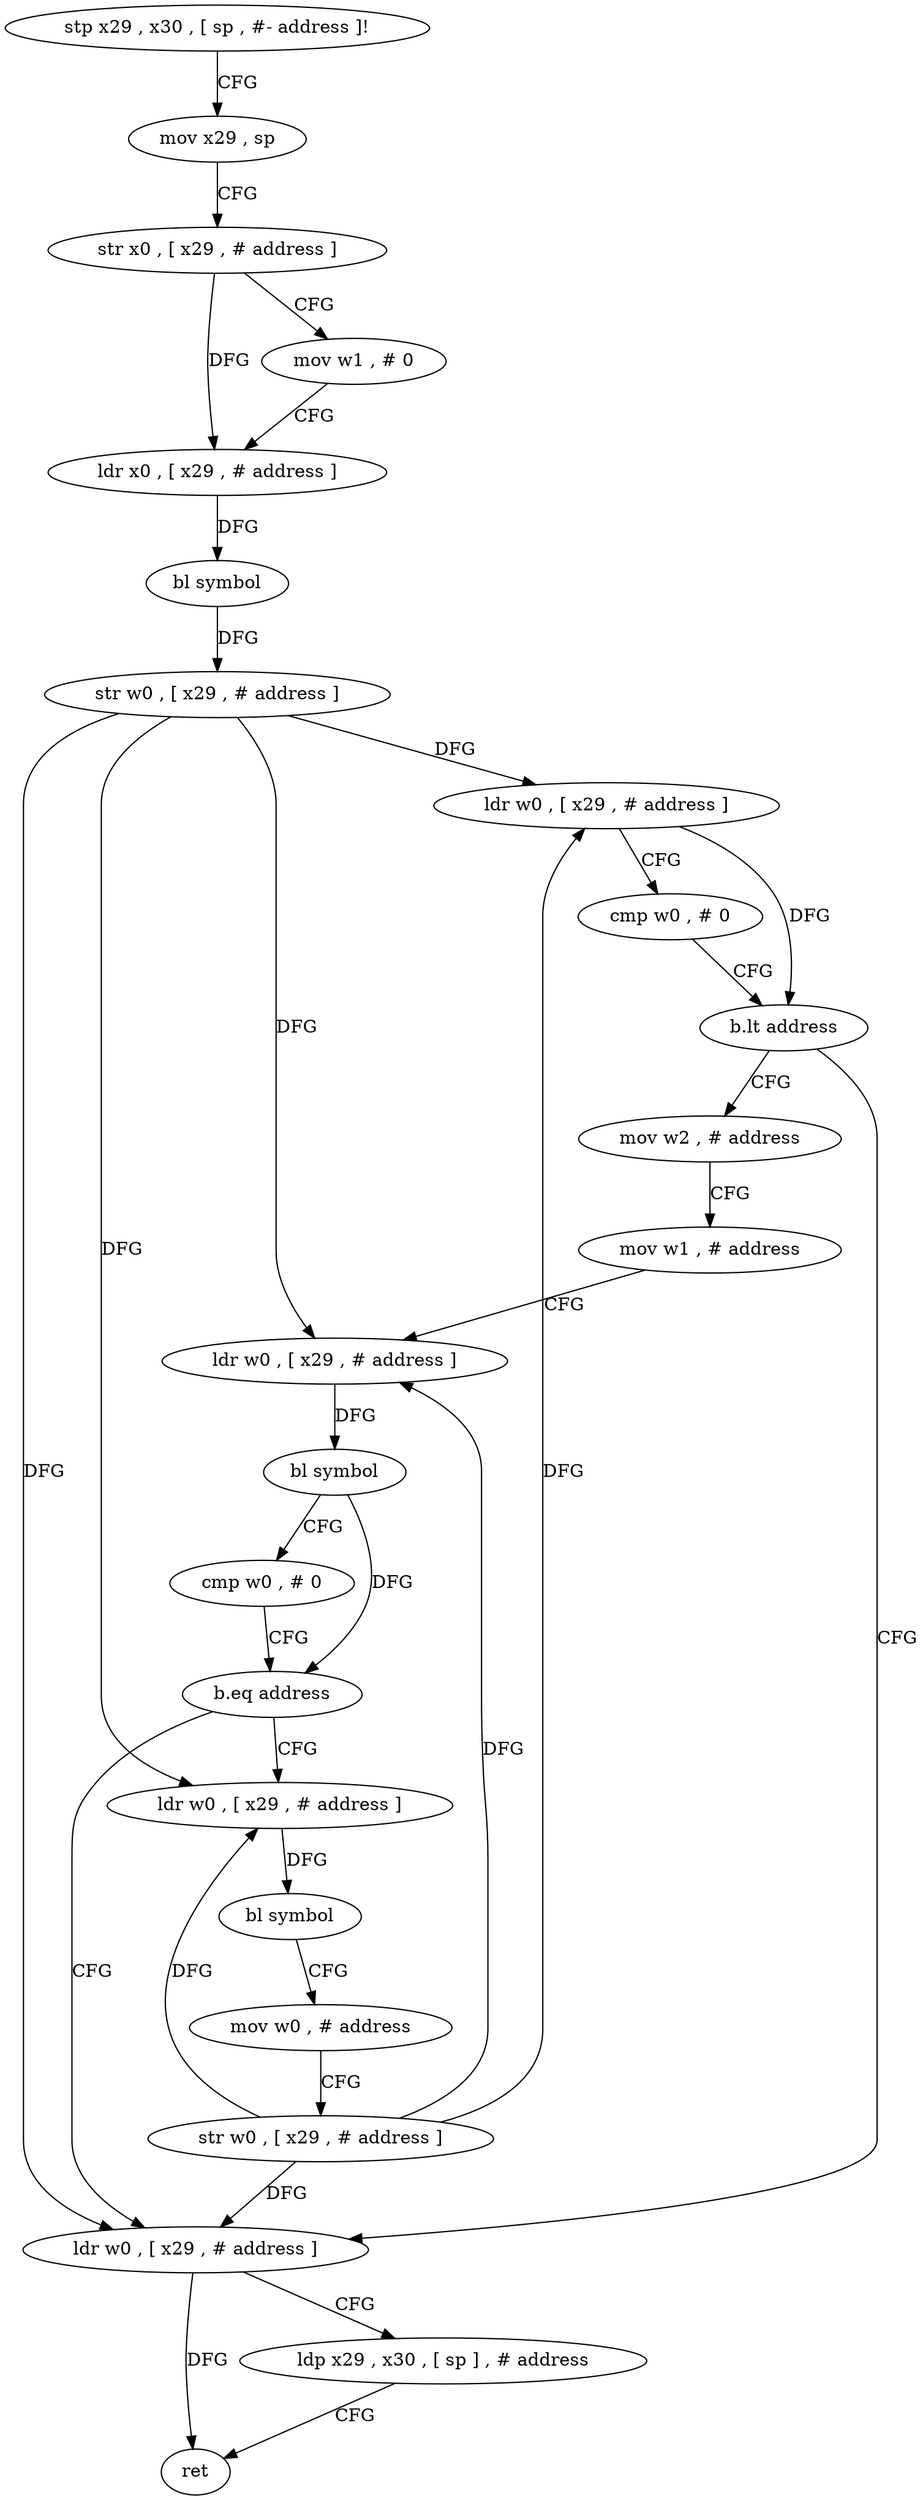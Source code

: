 digraph "func" {
"4213684" [label = "stp x29 , x30 , [ sp , #- address ]!" ]
"4213688" [label = "mov x29 , sp" ]
"4213692" [label = "str x0 , [ x29 , # address ]" ]
"4213696" [label = "mov w1 , # 0" ]
"4213700" [label = "ldr x0 , [ x29 , # address ]" ]
"4213704" [label = "bl symbol" ]
"4213708" [label = "str w0 , [ x29 , # address ]" ]
"4213712" [label = "ldr w0 , [ x29 , # address ]" ]
"4213716" [label = "cmp w0 , # 0" ]
"4213720" [label = "b.lt address" ]
"4213764" [label = "ldr w0 , [ x29 , # address ]" ]
"4213724" [label = "mov w2 , # address" ]
"4213768" [label = "ldp x29 , x30 , [ sp ] , # address" ]
"4213772" [label = "ret" ]
"4213728" [label = "mov w1 , # address" ]
"4213732" [label = "ldr w0 , [ x29 , # address ]" ]
"4213736" [label = "bl symbol" ]
"4213740" [label = "cmp w0 , # 0" ]
"4213744" [label = "b.eq address" ]
"4213748" [label = "ldr w0 , [ x29 , # address ]" ]
"4213752" [label = "bl symbol" ]
"4213756" [label = "mov w0 , # address" ]
"4213760" [label = "str w0 , [ x29 , # address ]" ]
"4213684" -> "4213688" [ label = "CFG" ]
"4213688" -> "4213692" [ label = "CFG" ]
"4213692" -> "4213696" [ label = "CFG" ]
"4213692" -> "4213700" [ label = "DFG" ]
"4213696" -> "4213700" [ label = "CFG" ]
"4213700" -> "4213704" [ label = "DFG" ]
"4213704" -> "4213708" [ label = "DFG" ]
"4213708" -> "4213712" [ label = "DFG" ]
"4213708" -> "4213764" [ label = "DFG" ]
"4213708" -> "4213732" [ label = "DFG" ]
"4213708" -> "4213748" [ label = "DFG" ]
"4213712" -> "4213716" [ label = "CFG" ]
"4213712" -> "4213720" [ label = "DFG" ]
"4213716" -> "4213720" [ label = "CFG" ]
"4213720" -> "4213764" [ label = "CFG" ]
"4213720" -> "4213724" [ label = "CFG" ]
"4213764" -> "4213768" [ label = "CFG" ]
"4213764" -> "4213772" [ label = "DFG" ]
"4213724" -> "4213728" [ label = "CFG" ]
"4213768" -> "4213772" [ label = "CFG" ]
"4213728" -> "4213732" [ label = "CFG" ]
"4213732" -> "4213736" [ label = "DFG" ]
"4213736" -> "4213740" [ label = "CFG" ]
"4213736" -> "4213744" [ label = "DFG" ]
"4213740" -> "4213744" [ label = "CFG" ]
"4213744" -> "4213764" [ label = "CFG" ]
"4213744" -> "4213748" [ label = "CFG" ]
"4213748" -> "4213752" [ label = "DFG" ]
"4213752" -> "4213756" [ label = "CFG" ]
"4213756" -> "4213760" [ label = "CFG" ]
"4213760" -> "4213764" [ label = "DFG" ]
"4213760" -> "4213712" [ label = "DFG" ]
"4213760" -> "4213732" [ label = "DFG" ]
"4213760" -> "4213748" [ label = "DFG" ]
}
